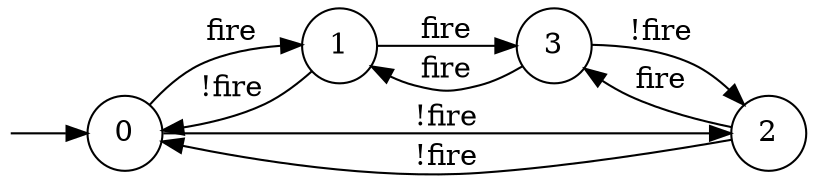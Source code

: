 digraph G {
  rankdir=LR
  node [shape="circle"]
  I [label="", style=invis, width=0]
  I -> 0
  0 [label="0"]
  0 -> 1 [label="fire"]
  0 -> 2 [label="!fire"]
  1 [label="1"]
  1 -> 0 [label="!fire"]
  1 -> 3 [label="fire"]
  2 [label="2"]
  2 -> 0 [label="!fire"]
  2 -> 3 [label="fire"]
  3 [label="3"]
  3 -> 1 [label="fire"]
  3 -> 2 [label="!fire"]
}
